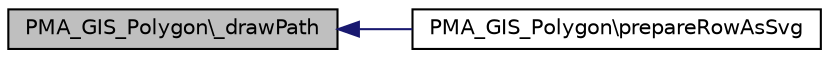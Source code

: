 digraph G
{
  edge [fontname="Helvetica",fontsize="10",labelfontname="Helvetica",labelfontsize="10"];
  node [fontname="Helvetica",fontsize="10",shape=record];
  rankdir="LR";
  Node1 [label="PMA_GIS_Polygon\\_drawPath",height=0.2,width=0.4,color="black", fillcolor="grey75", style="filled" fontcolor="black"];
  Node1 -> Node2 [dir="back",color="midnightblue",fontsize="10",style="solid",fontname="Helvetica"];
  Node2 [label="PMA_GIS_Polygon\\prepareRowAsSvg",height=0.2,width=0.4,color="black", fillcolor="white", style="filled",URL="$classPMA__GIS__Polygon.html#a4f0d8428490ae6692c26981253d028f9",tooltip="Prepares and returns the code related to a row in the GIS dataset as SVG."];
}

